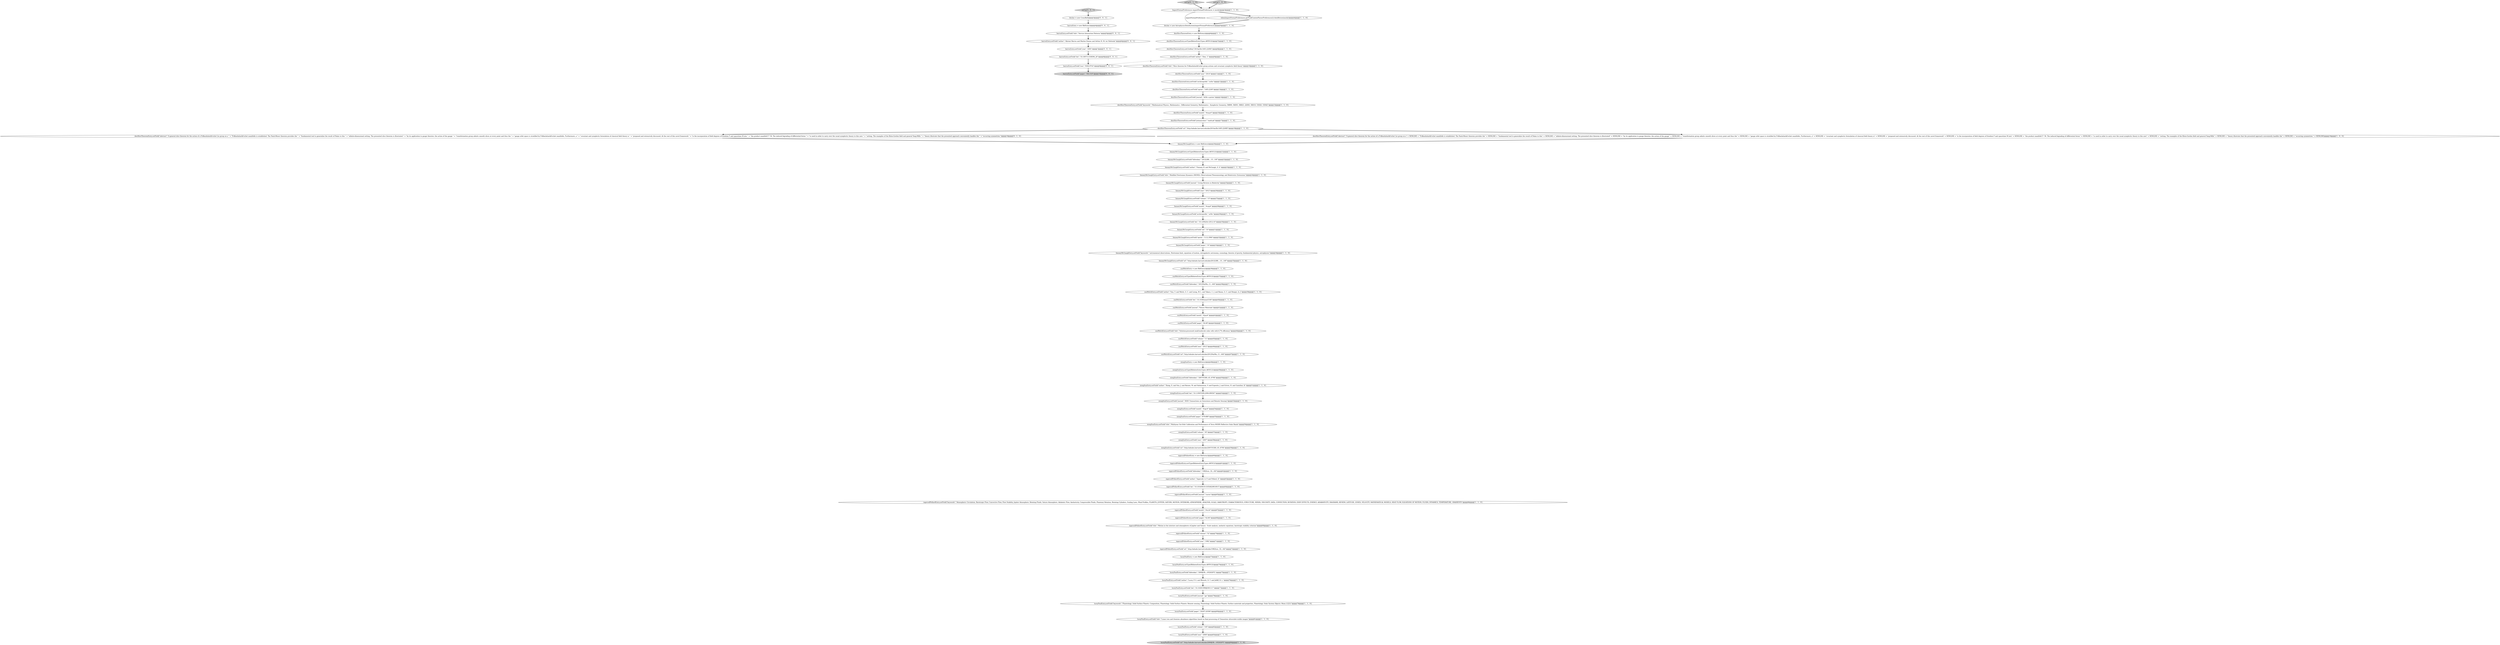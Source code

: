 digraph {
51 [style = filled, label = "ImportFormatPreferences importFormatPreferences = mock()@@@3@@@['1', '1', '0']", fillcolor = white, shape = ellipse image = "AAA0AAABBB1BBB"];
39 [style = filled, label = "fetcher = new AstrophysicsDataSystem(importFormatPreferences)@@@5@@@['1', '1', '0']", fillcolor = white, shape = ellipse image = "AAA0AAABBB1BBB"];
43 [style = filled, label = "luceyPaulEntry.setField(\"url\",\"http://adsabs.harvard.edu/abs/2000JGR...10520297L\")@@@84@@@['1', '1', '0']", fillcolor = lightgray, shape = ellipse image = "AAA0AAABBB1BBB"];
35 [style = filled, label = "luceyPaulEntry.setField(\"journal\",\"\jgr\")@@@78@@@['1', '1', '0']", fillcolor = white, shape = ellipse image = "AAA0AAABBB1BBB"];
37 [style = filled, label = "luceyPaulEntry.setField(\"bibtexkey\",\"2000JGR...10520297L\")@@@75@@@['1', '1', '0']", fillcolor = white, shape = ellipse image = "AAA0AAABBB1BBB"];
19 [style = filled, label = "luceyPaulEntry.setType(BiblatexEntryTypes.ARTICLE)@@@74@@@['1', '1', '0']", fillcolor = white, shape = ellipse image = "AAA0AAABBB1BBB"];
5 [style = filled, label = "luceyPaulEntry.setField(\"title\",\"Lunar iron and titanium abundance algorithms based on final processing of Clementine ultraviolet-visible images\")@@@81@@@['1', '1', '0']", fillcolor = white, shape = ellipse image = "AAA0AAABBB1BBB"];
48 [style = filled, label = "diezSliceTheoremEntry.setCiteKey(\"2014arXiv1405.2249D\")@@@8@@@['1', '1', '0']", fillcolor = white, shape = ellipse image = "AAA0AAABBB1BBB"];
4 [style = filled, label = "xiongSunEntry.setField(\"title\",\"Multiyear On-Orbit Calibration and Performance of Terra MODIS Reflective Solar Bands\")@@@56@@@['1', '1', '0']", fillcolor = white, shape = ellipse image = "AAA0AAABBB1BBB"];
92 [style = filled, label = "setUp['0', '0', '1']", fillcolor = lightgray, shape = diamond image = "AAA0AAABBB3BBB"];
0 [style = filled, label = "luceyPaulEntry.setField(\"volume\",\"105\")@@@82@@@['1', '1', '0']", fillcolor = white, shape = ellipse image = "AAA0AAABBB1BBB"];
47 [style = filled, label = "sunWelchEntry.setField(\"volume\",\"11\")@@@45@@@['1', '1', '0']", fillcolor = white, shape = ellipse image = "AAA0AAABBB1BBB"];
90 [style = filled, label = "barrosEntry = new BibEntry()@@@4@@@['0', '0', '1']", fillcolor = white, shape = ellipse image = "AAA0AAABBB3BBB"];
32 [style = filled, label = "ingersollPollardEntry.setField(\"url\",\"http://adsabs.harvard.edu/abs/1982Icar...52...62I\")@@@72@@@['1', '1', '0']", fillcolor = white, shape = ellipse image = "AAA0AAABBB1BBB"];
61 [style = filled, label = "luceyPaulEntry.setField(\"keywords\",\"Planetology: Solid Surface Planets: Composition, Planetology: Solid Surface Planets: Remote sensing, Planetology: Solid Surface Planets: Surface materials and properties, Planetology: Solar System Objects: Moon (1221)\")@@@79@@@['1', '1', '0']", fillcolor = white, shape = ellipse image = "AAA0AAABBB1BBB"];
45 [style = filled, label = "xiongSunEntry.setField(\"volume\",\"45\")@@@57@@@['1', '1', '0']", fillcolor = white, shape = ellipse image = "AAA0AAABBB1BBB"];
66 [style = filled, label = "ingersollPollardEntry.setField(\"keywords\",\"Atmospheric Circulation, Barotropic Flow, Convective Flow, Flow Stability, Jupiter Atmosphere, Rotating Fluids, Saturn Atmosphere, Adiabatic Flow, Anelasticity, Compressible Fluids, Planetary Rotation, Rotating Cylinders, Scaling Laws, Wind Profiles, PLANETS, JUPITER, SATURN, MOTION, INTERIORS, ATMOSPHERE, ANALYSIS, SCALE, BAROTROPY, CHARACTERISTICS, STRUCTURE, WINDS, VISCOSITY, DATA, CONVECTION, ROTATION, EDDY EFFECTS, ENERGY, ADIABATICITY, DIAGRAMS, REVIEW, LATITUDE, ZONES, VELOCITY, MATHEMATICAL MODELS, HEAT FLOW, EQUATIONS OF MOTION, FLUIDS, DYNAMICS, TEMPERATURE, GRADIENTS\")@@@66@@@['1', '1', '0']", fillcolor = white, shape = ellipse image = "AAA0AAABBB1BBB"];
65 [style = filled, label = "famaeyMcGaughEntry.setField(\"bibtexkey\",\"2012LRR....15...10F\")@@@22@@@['1', '1', '0']", fillcolor = white, shape = ellipse image = "AAA0AAABBB1BBB"];
21 [style = filled, label = "xiongSunEntry.setType(BiblatexEntryTypes.ARTICLE)@@@49@@@['1', '1', '0']", fillcolor = white, shape = ellipse image = "AAA0AAABBB1BBB"];
20 [style = filled, label = "famaeyMcGaughEntry.setField(\"month\",\"#sep#\")@@@28@@@['1', '1', '0']", fillcolor = white, shape = ellipse image = "AAA0AAABBB1BBB"];
49 [style = filled, label = "sunWelchEntry.setField(\"url\",\"http://adsabs.harvard.edu/abs/2012NatMa..11...44S\")@@@47@@@['1', '1', '0']", fillcolor = white, shape = ellipse image = "AAA0AAABBB1BBB"];
81 [style = filled, label = "famaeyMcGaughEntry.setField(\"title\",\"Modified Newtonian Dynamics (MOND): Observational Phenomenology and Relativistic Extensions\")@@@24@@@['1', '1', '0']", fillcolor = white, shape = ellipse image = "AAA0AAABBB1BBB"];
16 [style = filled, label = "ingersollPollardEntry = new BibEntry()@@@60@@@['1', '1', '0']", fillcolor = white, shape = ellipse image = "AAA0AAABBB1BBB"];
55 [style = filled, label = "sunWelchEntry.setField(\"title\",\"Solution-processed small-molecule solar cells with 6.7\% efficiency\")@@@44@@@['1', '1', '0']", fillcolor = white, shape = ellipse image = "AAA0AAABBB1BBB"];
67 [style = filled, label = "diezSliceTheoremEntry.setField(\"author\",\"Diez, T.\")@@@9@@@['1', '1', '0']", fillcolor = white, shape = ellipse image = "AAA0AAABBB1BBB"];
60 [style = filled, label = "famaeyMcGaughEntry.setField(\"volume\",\"15\")@@@27@@@['1', '1', '0']", fillcolor = white, shape = ellipse image = "AAA0AAABBB1BBB"];
79 [style = filled, label = "diezSliceTheoremEntry.setField(\"journal\",\"ArXiv e-prints\")@@@14@@@['1', '1', '0']", fillcolor = white, shape = ellipse image = "AAA0AAABBB1BBB"];
6 [style = filled, label = "diezSliceTheoremEntry.setType(BibtexEntryTypes.ARTICLE)@@@7@@@['1', '1', '0']", fillcolor = white, shape = ellipse image = "AAA0AAABBB1BBB"];
69 [style = filled, label = "famaeyMcGaughEntry.setField(\"url\",\"http://adsabs.harvard.edu/abs/2012LRR....15...10F\")@@@35@@@['1', '1', '0']", fillcolor = white, shape = ellipse image = "AAA0AAABBB1BBB"];
9 [style = filled, label = "diezSliceTheoremEntry.setField(\"url\",\"http://adsabs.harvard.edu/abs/2014arXiv1405.2249D\")@@@18@@@['1', '1', '0']", fillcolor = white, shape = ellipse image = "AAA0AAABBB1BBB"];
84 [style = filled, label = "setUp['0', '1', '0']", fillcolor = lightgray, shape = diamond image = "AAA0AAABBB2BBB"];
17 [style = filled, label = "diezSliceTheoremEntry.setField(\"year\",\"2014\")@@@11@@@['1', '1', '0']", fillcolor = white, shape = ellipse image = "AAA0AAABBB1BBB"];
50 [style = filled, label = "ingersollPollardEntry.setField(\"title\",\"Motion in the interiors and atmospheres of Jupiter and Saturn - Scale analysis, anelastic equations, barotropic stability criterion\")@@@69@@@['1', '1', '0']", fillcolor = white, shape = ellipse image = "AAA0AAABBB1BBB"];
31 [style = filled, label = "sunWelchEntry.setField(\"author\",\"Sun, Y. and Welch, G. C. and Leong, W. L. and Takacs, C. J. and Bazan, G. C. and Heeger, A. J.\")@@@39@@@['1', '1', '0']", fillcolor = white, shape = ellipse image = "AAA0AAABBB1BBB"];
77 [style = filled, label = "xiongSunEntry.setField(\"journal\",\"IEEE Transactions on Geoscience and Remote Sensing\")@@@53@@@['1', '1', '0']", fillcolor = white, shape = ellipse image = "AAA0AAABBB1BBB"];
52 [style = filled, label = "sunWelchEntry.setField(\"month\",\"#jan#\")@@@42@@@['1', '1', '0']", fillcolor = white, shape = ellipse image = "AAA0AAABBB1BBB"];
30 [style = filled, label = "xiongSunEntry.setField(\"month\",\"#apr#\")@@@54@@@['1', '1', '0']", fillcolor = white, shape = ellipse image = "AAA0AAABBB1BBB"];
53 [style = filled, label = "sunWelchEntry.setField(\"doi\",\"10.1038/nmat3160\")@@@40@@@['1', '1', '0']", fillcolor = white, shape = ellipse image = "AAA0AAABBB1BBB"];
8 [style = filled, label = "ingersollPollardEntry.setField(\"journal\",\"\icarus\")@@@65@@@['1', '1', '0']", fillcolor = white, shape = ellipse image = "AAA0AAABBB1BBB"];
76 [style = filled, label = "luceyPaulEntry.setField(\"year\",\"2000\")@@@83@@@['1', '1', '0']", fillcolor = white, shape = ellipse image = "AAA0AAABBB1BBB"];
42 [style = filled, label = "ingersollPollardEntry.setType(BiblatexEntryTypes.ARTICLE)@@@61@@@['1', '1', '0']", fillcolor = white, shape = ellipse image = "AAA0AAABBB1BBB"];
71 [style = filled, label = "sunWelchEntry = new BibEntry()@@@36@@@['1', '1', '0']", fillcolor = white, shape = ellipse image = "AAA0AAABBB1BBB"];
15 [style = filled, label = "famaeyMcGaughEntry.setField(\"pages\",\"10\")@@@33@@@['1', '1', '0']", fillcolor = white, shape = ellipse image = "AAA0AAABBB1BBB"];
40 [style = filled, label = "diezSliceTheoremEntry = new BibEntry()@@@6@@@['1', '1', '0']", fillcolor = white, shape = ellipse image = "AAA0AAABBB1BBB"];
24 [style = filled, label = "famaeyMcGaughEntry.setField(\"eid\",\"10\")@@@31@@@['1', '1', '0']", fillcolor = white, shape = ellipse image = "AAA0AAABBB1BBB"];
68 [style = filled, label = "famaeyMcGaughEntry.setType(BiblatexEntryTypes.ARTICLE)@@@21@@@['1', '1', '0']", fillcolor = white, shape = ellipse image = "AAA0AAABBB1BBB"];
75 [style = filled, label = "diezSliceTheoremEntry.setField(\"primaryclass\",\"math-ph\")@@@17@@@['1', '1', '0']", fillcolor = white, shape = ellipse image = "AAA0AAABBB1BBB"];
2 [style = filled, label = "diezSliceTheoremEntry.setField(\"keywords\",\"Mathematical Physics, Mathematics - Differential Geometry, Mathematics - Symplectic Geometry, 58B99, 58Z05, 58B25, 22E65, 58D19, 53D20, 53D42\")@@@15@@@['1', '1', '0']", fillcolor = white, shape = ellipse image = "AAA0AAABBB1BBB"];
83 [style = filled, label = "diezSliceTheoremEntry.setField(\"abstract\",\"A general slice theorem for the action of a Fr$\backslash$'echet Lie group on a \" + \"Fr$\backslash$'echet manifolds is established. The Nash-Moser theorem provides the \" + \"fundamental tool to generalize the result of Palais to this \" + \"infinite-dimensional setting. The presented slice theorem is illustrated \" + \"by its application to gauge theories: the action of the gauge \" + \"transformation group admits smooth slices at every point and thus the \" + \"gauge orbit space is stratified by Fr$\backslash$'echet manifolds. Furthermore, a \" + \"covariant and symplectic formulation of classical field theory is \" + \"proposed and extensively discussed. At the root of this novel framework \" + \"is the incorporation of field degrees of freedom F and spacetime M into \" + \"the product manifold F * M. The induced bigrading of differential forms \" + \"is used in order to carry over the usual symplectic theory to this new \" + \"setting. The examples of the Klein-Gordon field and general Yang-Mills \" + \"theory illustrate that the presented approach conveniently handles the \" + \"occurring symmetries.\")@@@19@@@['0', '1', '0']", fillcolor = white, shape = ellipse image = "AAA0AAABBB2BBB"];
7 [style = filled, label = "famaeyMcGaughEntry.setField(\"doi\",\"10.12942/lrr-2012-10\")@@@30@@@['1', '1', '0']", fillcolor = white, shape = ellipse image = "AAA0AAABBB1BBB"];
78 [style = filled, label = "ingersollPollardEntry.setField(\"year\",\"1982\")@@@71@@@['1', '1', '0']", fillcolor = white, shape = ellipse image = "AAA0AAABBB1BBB"];
62 [style = filled, label = "diezSliceTheoremEntry.setField(\"archiveprefix\",\"arXiv\")@@@12@@@['1', '1', '0']", fillcolor = white, shape = ellipse image = "AAA0AAABBB1BBB"];
26 [style = filled, label = "luceyPaulEntry.setField(\"pages\",\"20297-20306\")@@@80@@@['1', '1', '0']", fillcolor = white, shape = ellipse image = "AAA0AAABBB1BBB"];
44 [style = filled, label = "xiongSunEntry = new BibEntry()@@@48@@@['1', '1', '0']", fillcolor = white, shape = ellipse image = "AAA0AAABBB1BBB"];
33 [style = filled, label = "famaeyMcGaughEntry.setField(\"archiveprefix\",\"arXiv\")@@@29@@@['1', '1', '0']", fillcolor = white, shape = ellipse image = "AAA0AAABBB1BBB"];
13 [style = filled, label = "xiongSunEntry.setField(\"doi\",\"10.1109/TGRS.2006.890567\")@@@52@@@['1', '1', '0']", fillcolor = white, shape = ellipse image = "AAA0AAABBB1BBB"];
23 [style = filled, label = "luceyPaulEntry = new BibEntry()@@@73@@@['1', '1', '0']", fillcolor = white, shape = ellipse image = "AAA0AAABBB1BBB"];
36 [style = filled, label = "famaeyMcGaughEntry = new BibEntry()@@@20@@@['1', '1', '0']", fillcolor = white, shape = ellipse image = "AAA0AAABBB1BBB"];
63 [style = filled, label = "luceyPaulEntry.setField(\"doi\",\"10.1029/1999JE001117\")@@@77@@@['1', '1', '0']", fillcolor = white, shape = ellipse image = "AAA0AAABBB1BBB"];
59 [style = filled, label = "diezSliceTheoremEntry.setField(\"abstract\",\"A general slice theorem for the action of a Fr$\backslash$'echet Lie group on a\" + NEWLINE + \"Fr$\backslash$'echet manifolds is established. The Nash-Moser theorem provides the\" + NEWLINE + \"fundamental tool to generalize the result of Palais to this\" + NEWLINE + \"infinite-dimensional setting. The presented slice theorem is illustrated\" + NEWLINE + \"by its application to gauge theories: the action of the gauge\" + NEWLINE + \"transformation group admits smooth slices at every point and thus the\" + NEWLINE + \"gauge orbit space is stratified by Fr$\backslash$'echet manifolds. Furthermore, a\" + NEWLINE + \"covariant and symplectic formulation of classical field theory is\" + NEWLINE + \"proposed and extensively discussed. At the root of this novel framework\" + NEWLINE + \"is the incorporation of field degrees of freedom F and spacetime M into\" + NEWLINE + \"the product manifold F * M. The induced bigrading of differential forms\" + NEWLINE + \"is used in order to carry over the usual symplectic theory to this new\" + NEWLINE + \"setting. The examples of the Klein-Gordon field and general Yang-Mills\" + NEWLINE + \"theory illustrate that the presented approach conveniently handles the\" + NEWLINE + \"occurring symmetries.\" + NEWLINE)@@@19@@@['1', '0', '0']", fillcolor = white, shape = ellipse image = "AAA0AAABBB1BBB"];
10 [style = filled, label = "sunWelchEntry.setField(\"year\",\"2012\")@@@46@@@['1', '1', '0']", fillcolor = white, shape = ellipse image = "AAA0AAABBB1BBB"];
73 [style = filled, label = "when(importFormatPreferences.getFieldContentParserPreferences()).thenReturn(mock())@@@4@@@['1', '1', '0']", fillcolor = white, shape = ellipse image = "AAA0AAABBB1BBB"];
93 [style = filled, label = "barrosEntry.setField(\"year\",\"2005\")@@@7@@@['0', '0', '1']", fillcolor = white, shape = ellipse image = "AAA0AAABBB3BBB"];
41 [style = filled, label = "xiongSunEntry.setField(\"author\",\"Xiong, X. and Sun, J. and Barnes, W. and Salomonson, V. and Esposito, J. and Erives, H. and Guenther, B.\")@@@51@@@['1', '1', '0']", fillcolor = white, shape = ellipse image = "AAA0AAABBB1BBB"];
80 [style = filled, label = "xiongSunEntry.setField(\"year\",\"2007\")@@@58@@@['1', '1', '0']", fillcolor = white, shape = ellipse image = "AAA0AAABBB1BBB"];
18 [style = filled, label = "diezSliceTheoremEntry.setField(\"title\",\"Slice theorem for Fr$\backslash$'echet group actions and covariant symplectic field theory\")@@@10@@@['1', '1', '0']", fillcolor = white, shape = ellipse image = "AAA0AAABBB1BBB"];
14 [style = filled, label = "luceyPaulEntry.setField(\"author\",\"Lucey, P. G. and Blewett, D. T. and Jolliff, B. L.\")@@@76@@@['1', '1', '0']", fillcolor = white, shape = ellipse image = "AAA0AAABBB1BBB"];
72 [style = filled, label = "ingersollPollardEntry.setField(\"volume\",\"52\")@@@70@@@['1', '1', '0']", fillcolor = white, shape = ellipse image = "AAA0AAABBB1BBB"];
57 [style = filled, label = "ingersollPollardEntry.setField(\"pages\",\"62-80\")@@@68@@@['1', '1', '0']", fillcolor = white, shape = ellipse image = "AAA0AAABBB1BBB"];
87 [style = filled, label = "barrosEntry.setField(\"title\",\"Service Interaction Patterns\")@@@5@@@['0', '0', '1']", fillcolor = white, shape = ellipse image = "AAA0AAABBB3BBB"];
56 [style = filled, label = "famaeyMcGaughEntry.setField(\"author\",\"Famaey, B. and McGaugh, S. S.\")@@@23@@@['1', '1', '0']", fillcolor = white, shape = ellipse image = "AAA0AAABBB1BBB"];
25 [style = filled, label = "ingersollPollardEntry.setField(\"bibtexkey\",\"1982Icar...52...62I\")@@@62@@@['1', '1', '0']", fillcolor = white, shape = ellipse image = "AAA0AAABBB1BBB"];
88 [style = filled, label = "barrosEntry.setField(\"author\",\"Alistair Barros and Marlon Dumas and Arthur H. M. ter Hofstede\")@@@6@@@['0', '0', '1']", fillcolor = white, shape = ellipse image = "AAA0AAABBB3BBB"];
11 [style = filled, label = "setUp['1', '0', '0']", fillcolor = lightgray, shape = diamond image = "AAA0AAABBB1BBB"];
58 [style = filled, label = "ingersollPollardEntry.setField(\"doi\",\"10.1016/0019-1035(82)90169-5\")@@@64@@@['1', '1', '0']", fillcolor = white, shape = ellipse image = "AAA0AAABBB1BBB"];
12 [style = filled, label = "sunWelchEntry.setField(\"journal\",\"Nature Materials\")@@@41@@@['1', '1', '0']", fillcolor = white, shape = ellipse image = "AAA0AAABBB1BBB"];
28 [style = filled, label = "famaeyMcGaughEntry.setField(\"journal\",\"Living Reviews in Relativity\")@@@25@@@['1', '1', '0']", fillcolor = white, shape = ellipse image = "AAA0AAABBB1BBB"];
85 [style = filled, label = "fetcher = new CrossRef()@@@3@@@['0', '0', '1']", fillcolor = white, shape = ellipse image = "AAA0AAABBB3BBB"];
46 [style = filled, label = "diezSliceTheoremEntry.setField(\"eprint\",\"1405.2249\")@@@13@@@['1', '1', '0']", fillcolor = white, shape = ellipse image = "AAA0AAABBB1BBB"];
89 [style = filled, label = "barrosEntry.setField(\"pages\",\"302-318\")@@@10@@@['0', '0', '1']", fillcolor = lightgray, shape = ellipse image = "AAA0AAABBB3BBB"];
86 [style = filled, label = "barrosEntry.setField(\"issn\",\"0302-9743\")@@@9@@@['0', '0', '1']", fillcolor = white, shape = ellipse image = "AAA0AAABBB3BBB"];
34 [style = filled, label = "xiongSunEntry.setField(\"pages\",\"879-889\")@@@55@@@['1', '1', '0']", fillcolor = white, shape = ellipse image = "AAA0AAABBB1BBB"];
22 [style = filled, label = "xiongSunEntry.setField(\"url\",\"http://adsabs.harvard.edu/abs/2007ITGRS..45..879X\")@@@59@@@['1', '1', '0']", fillcolor = white, shape = ellipse image = "AAA0AAABBB1BBB"];
91 [style = filled, label = "barrosEntry.setField(\"doi\",\"10.1007/11538394_20\")@@@8@@@['0', '0', '1']", fillcolor = white, shape = ellipse image = "AAA0AAABBB3BBB"];
74 [style = filled, label = "xiongSunEntry.setField(\"bibtexkey\",\"2007ITGRS..45..879X\")@@@50@@@['1', '1', '0']", fillcolor = white, shape = ellipse image = "AAA0AAABBB1BBB"];
70 [style = filled, label = "sunWelchEntry.setField(\"bibtexkey\",\"2012NatMa..11...44S\")@@@38@@@['1', '1', '0']", fillcolor = white, shape = ellipse image = "AAA0AAABBB1BBB"];
82 [style = filled, label = "sunWelchEntry.setType(BiblatexEntryTypes.ARTICLE)@@@37@@@['1', '1', '0']", fillcolor = white, shape = ellipse image = "AAA0AAABBB1BBB"];
64 [style = filled, label = "famaeyMcGaughEntry.setField(\"year\",\"2012\")@@@26@@@['1', '1', '0']", fillcolor = white, shape = ellipse image = "AAA0AAABBB1BBB"];
38 [style = filled, label = "sunWelchEntry.setField(\"pages\",\"44-48\")@@@43@@@['1', '1', '0']", fillcolor = white, shape = ellipse image = "AAA0AAABBB1BBB"];
1 [style = filled, label = "diezSliceTheoremEntry.setField(\"month\",\"#may#\")@@@16@@@['1', '1', '0']", fillcolor = white, shape = ellipse image = "AAA0AAABBB1BBB"];
3 [style = filled, label = "famaeyMcGaughEntry.setField(\"eprint\",\"1112.3960\")@@@32@@@['1', '1', '0']", fillcolor = white, shape = ellipse image = "AAA0AAABBB1BBB"];
29 [style = filled, label = "ingersollPollardEntry.setField(\"month\",\"#oct#\")@@@67@@@['1', '1', '0']", fillcolor = white, shape = ellipse image = "AAA0AAABBB1BBB"];
54 [style = filled, label = "famaeyMcGaughEntry.setField(\"keywords\",\"astronomical observations, Newtonian limit, equations of motion, extragalactic astronomy, cosmology, theories of gravity, fundamental physics, astrophysics\")@@@34@@@['1', '1', '0']", fillcolor = white, shape = ellipse image = "AAA0AAABBB1BBB"];
27 [style = filled, label = "ingersollPollardEntry.setField(\"author\",\"Ingersoll, A. P. and Pollard, D.\")@@@63@@@['1', '1', '0']", fillcolor = white, shape = ellipse image = "AAA0AAABBB1BBB"];
32->23 [style = bold, label=""];
46->79 [style = bold, label=""];
7->24 [style = bold, label=""];
77->30 [style = bold, label=""];
11->51 [style = bold, label=""];
62->46 [style = bold, label=""];
10->49 [style = bold, label=""];
41->13 [style = bold, label=""];
74->41 [style = bold, label=""];
15->54 [style = bold, label=""];
63->35 [style = bold, label=""];
4->45 [style = bold, label=""];
64->60 [style = bold, label=""];
29->57 [style = bold, label=""];
34->4 [style = bold, label=""];
28->64 [style = bold, label=""];
65->56 [style = bold, label=""];
40->6 [style = bold, label=""];
79->2 [style = bold, label=""];
2->1 [style = bold, label=""];
69->71 [style = bold, label=""];
82->70 [style = bold, label=""];
6->48 [style = bold, label=""];
85->90 [style = bold, label=""];
9->83 [style = bold, label=""];
36->68 [style = bold, label=""];
87->88 [style = bold, label=""];
59->36 [style = bold, label=""];
35->61 [style = bold, label=""];
75->9 [style = bold, label=""];
91->86 [style = bold, label=""];
49->44 [style = bold, label=""];
93->91 [style = bold, label=""];
81->28 [style = bold, label=""];
1->75 [style = bold, label=""];
25->27 [style = bold, label=""];
57->50 [style = bold, label=""];
76->43 [style = bold, label=""];
50->72 [style = bold, label=""];
30->34 [style = bold, label=""];
66->29 [style = bold, label=""];
9->59 [style = bold, label=""];
19->37 [style = bold, label=""];
86->89 [style = bold, label=""];
45->80 [style = bold, label=""];
71->82 [style = bold, label=""];
22->16 [style = bold, label=""];
73->39 [style = bold, label=""];
33->7 [style = bold, label=""];
27->58 [style = bold, label=""];
16->42 [style = bold, label=""];
72->78 [style = bold, label=""];
47->10 [style = bold, label=""];
48->67 [style = bold, label=""];
17->62 [style = bold, label=""];
24->3 [style = bold, label=""];
83->36 [style = bold, label=""];
80->22 [style = bold, label=""];
90->87 [style = bold, label=""];
58->8 [style = bold, label=""];
44->21 [style = bold, label=""];
67->18 [style = bold, label=""];
55->47 [style = bold, label=""];
20->33 [style = bold, label=""];
31->53 [style = bold, label=""];
14->63 [style = bold, label=""];
21->74 [style = bold, label=""];
23->19 [style = bold, label=""];
88->93 [style = bold, label=""];
51->73 [style = bold, label=""];
67->86 [style = dashed, label="0"];
56->81 [style = bold, label=""];
92->85 [style = bold, label=""];
54->69 [style = bold, label=""];
53->12 [style = bold, label=""];
78->32 [style = bold, label=""];
61->26 [style = bold, label=""];
51->39 [style = solid, label="importFormatPreferences"];
13->77 [style = bold, label=""];
52->38 [style = bold, label=""];
38->55 [style = bold, label=""];
70->31 [style = bold, label=""];
8->66 [style = bold, label=""];
60->20 [style = bold, label=""];
84->51 [style = bold, label=""];
5->0 [style = bold, label=""];
26->5 [style = bold, label=""];
68->65 [style = bold, label=""];
3->15 [style = bold, label=""];
18->17 [style = bold, label=""];
39->40 [style = bold, label=""];
42->25 [style = bold, label=""];
0->76 [style = bold, label=""];
12->52 [style = bold, label=""];
37->14 [style = bold, label=""];
}
